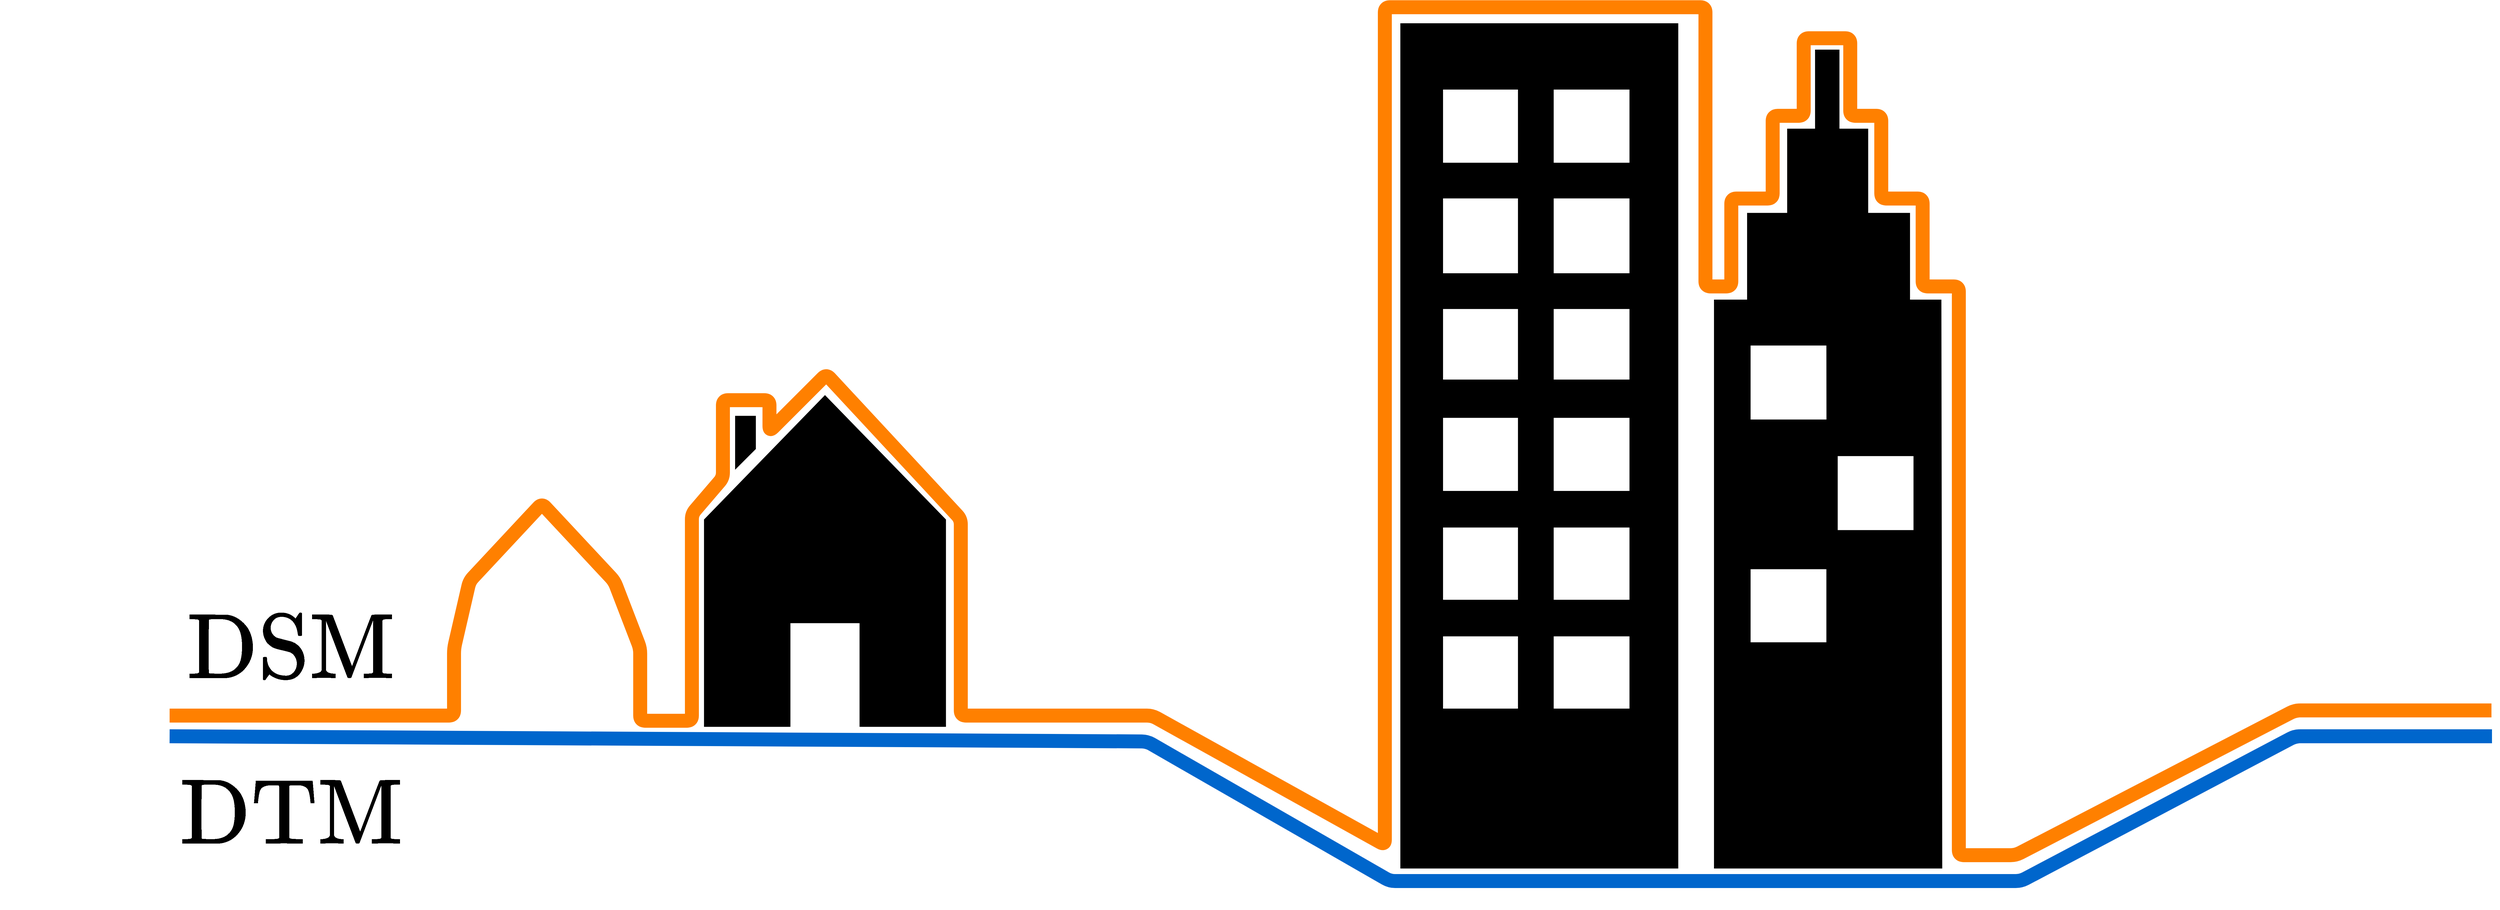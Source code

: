 <mxfile version="24.7.16">
  <diagram name="Page-1" id="VRV_l7L2dsTEDS94kJ7T">
    <mxGraphModel dx="7891" dy="5725" grid="1" gridSize="10" guides="1" tooltips="1" connect="1" arrows="1" fold="1" page="1" pageScale="1" pageWidth="827" pageHeight="1169" math="1" shadow="0">
      <root>
        <mxCell id="0" />
        <mxCell id="1" parent="0" />
        <mxCell id="sztHTLTX0g_QSmzLnJmy-1" value="" style="html=1;verticalLabelPosition=bottom;align=center;labelBackgroundColor=#ffffff;verticalAlign=top;strokeWidth=2;strokeColor=none;shadow=0;dashed=0;shape=mxgraph.ios7.icons.home;fillColor=#000000;" vertex="1" parent="1">
          <mxGeometry x="510" y="-340" width="534.71" height="681.72" as="geometry" />
        </mxCell>
        <mxCell id="sztHTLTX0g_QSmzLnJmy-3" value="" style="verticalLabelPosition=bottom;html=1;verticalAlign=top;align=center;strokeColor=none;fillColor=#000000;shape=mxgraph.azure.enterprise;pointerEvents=1;" vertex="1" parent="1">
          <mxGeometry x="1890" y="-1019" width="1047.93" height="1634.75" as="geometry" />
        </mxCell>
        <mxCell id="sztHTLTX0g_QSmzLnJmy-5" value="" style="shape=image;html=1;verticalAlign=top;verticalLabelPosition=bottom;labelBackgroundColor=#ffffff;imageAspect=0;aspect=fixed;image=https://cdn0.iconfinder.com/data/icons/phosphor-fill-vol-4/256/tree-evergreen-fill-128.png" vertex="1" parent="1">
          <mxGeometry x="42" y="-30" width="378" height="378" as="geometry" />
        </mxCell>
        <mxCell id="sztHTLTX0g_QSmzLnJmy-11" value="" style="endArrow=none;html=1;rounded=1;strokeWidth=27;curved=0;strokeColor=#FF8000;" edge="1" parent="1">
          <mxGeometry width="50" height="50" relative="1" as="geometry">
            <mxPoint x="-490" y="320" as="sourcePoint" />
            <mxPoint x="4000" y="310" as="targetPoint" />
            <Array as="points">
              <mxPoint x="60" y="320" />
              <mxPoint x="60" y="190" />
              <mxPoint x="90" y="60" />
              <mxPoint x="230" y="-90" />
              <mxPoint x="370" y="60" />
              <mxPoint x="420" y="190" />
              <mxPoint x="420" y="330" />
              <mxPoint x="520" y="330" />
              <mxPoint x="520" y="-70" />
              <mxPoint x="580" y="-140" />
              <mxPoint x="580" y="-290" />
              <mxPoint x="670" y="-290" />
              <mxPoint x="670" y="-230" />
              <mxPoint x="780" y="-340" />
              <mxPoint x="1040" y="-60" />
              <mxPoint x="1040" y="320" />
              <mxPoint x="1410" y="320" />
              <mxPoint x="1860" y="570" />
              <mxPoint x="1860" y="-1050" />
              <mxPoint x="2480" y="-1050" />
              <mxPoint x="2480" y="-510" />
              <mxPoint x="2530" y="-510" />
              <mxPoint x="2530" y="-680" />
              <mxPoint x="2610" y="-680" />
              <mxPoint x="2610" y="-840" />
              <mxPoint x="2670" y="-840" />
              <mxPoint x="2670" y="-990" />
              <mxPoint x="2760" y="-990" />
              <mxPoint x="2760" y="-840" />
              <mxPoint x="2820" y="-840" />
              <mxPoint x="2820" y="-680" />
              <mxPoint x="2900" y="-680" />
              <mxPoint x="2900" y="-510" />
              <mxPoint x="2970" y="-510" />
              <mxPoint x="2970" y="590" />
              <mxPoint x="3080" y="590" />
              <mxPoint x="3620" y="310" />
            </Array>
          </mxGeometry>
        </mxCell>
        <mxCell id="sztHTLTX0g_QSmzLnJmy-12" value="" style="endArrow=none;html=1;rounded=1;strokeWidth=27;curved=0;strokeColor=#0066CC;" edge="1" parent="1">
          <mxGeometry width="50" height="50" relative="1" as="geometry">
            <mxPoint x="-490" y="360" as="sourcePoint" />
            <mxPoint x="4001" y="360" as="targetPoint" />
            <Array as="points">
              <mxPoint x="1400" y="370" />
              <mxPoint x="1870" y="640" />
              <mxPoint x="3090" y="640" />
              <mxPoint x="3620" y="360" />
            </Array>
          </mxGeometry>
        </mxCell>
        <mxCell id="sztHTLTX0g_QSmzLnJmy-14" value="&lt;font style=&quot;font-size: 150px;&quot;&gt;\(\mathrm{DTM}\)&lt;/font&gt;" style="text;html=1;align=center;verticalAlign=middle;whiteSpace=wrap;rounded=0;" vertex="1" parent="1">
          <mxGeometry x="-480" y="420" width="450" height="190" as="geometry" />
        </mxCell>
        <mxCell id="sztHTLTX0g_QSmzLnJmy-15" value="&lt;font style=&quot;font-size: 150px;&quot;&gt;\(\mathrm{DSM}\)&lt;/font&gt;" style="text;html=1;align=center;verticalAlign=middle;whiteSpace=wrap;rounded=0;" vertex="1" parent="1">
          <mxGeometry x="-480" y="100" width="450" height="190" as="geometry" />
        </mxCell>
      </root>
    </mxGraphModel>
  </diagram>
</mxfile>
